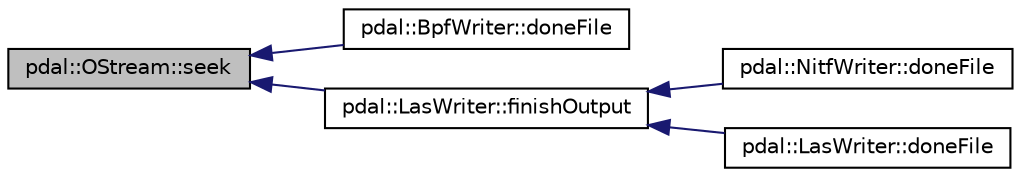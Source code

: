 digraph "pdal::OStream::seek"
{
  edge [fontname="Helvetica",fontsize="10",labelfontname="Helvetica",labelfontsize="10"];
  node [fontname="Helvetica",fontsize="10",shape=record];
  rankdir="LR";
  Node1 [label="pdal::OStream::seek",height=0.2,width=0.4,color="black", fillcolor="grey75", style="filled", fontcolor="black"];
  Node1 -> Node2 [dir="back",color="midnightblue",fontsize="10",style="solid",fontname="Helvetica"];
  Node2 [label="pdal::BpfWriter::doneFile",height=0.2,width=0.4,color="black", fillcolor="white", style="filled",URL="$classpdal_1_1BpfWriter.html#ac6950b57a6cb2085636f9249b3b1f188"];
  Node1 -> Node3 [dir="back",color="midnightblue",fontsize="10",style="solid",fontname="Helvetica"];
  Node3 [label="pdal::LasWriter::finishOutput",height=0.2,width=0.4,color="black", fillcolor="white", style="filled",URL="$classpdal_1_1LasWriter.html#ac63068fbfab5b221508950495d22db54"];
  Node3 -> Node4 [dir="back",color="midnightblue",fontsize="10",style="solid",fontname="Helvetica"];
  Node4 [label="pdal::NitfWriter::doneFile",height=0.2,width=0.4,color="black", fillcolor="white", style="filled",URL="$classpdal_1_1NitfWriter.html#a0320785ad5311c55705c6b41a13cfb75"];
  Node3 -> Node5 [dir="back",color="midnightblue",fontsize="10",style="solid",fontname="Helvetica"];
  Node5 [label="pdal::LasWriter::doneFile",height=0.2,width=0.4,color="black", fillcolor="white", style="filled",URL="$classpdal_1_1LasWriter.html#a8e6cccdc4e5b6cf4ac9361697b4e6f4f"];
}
